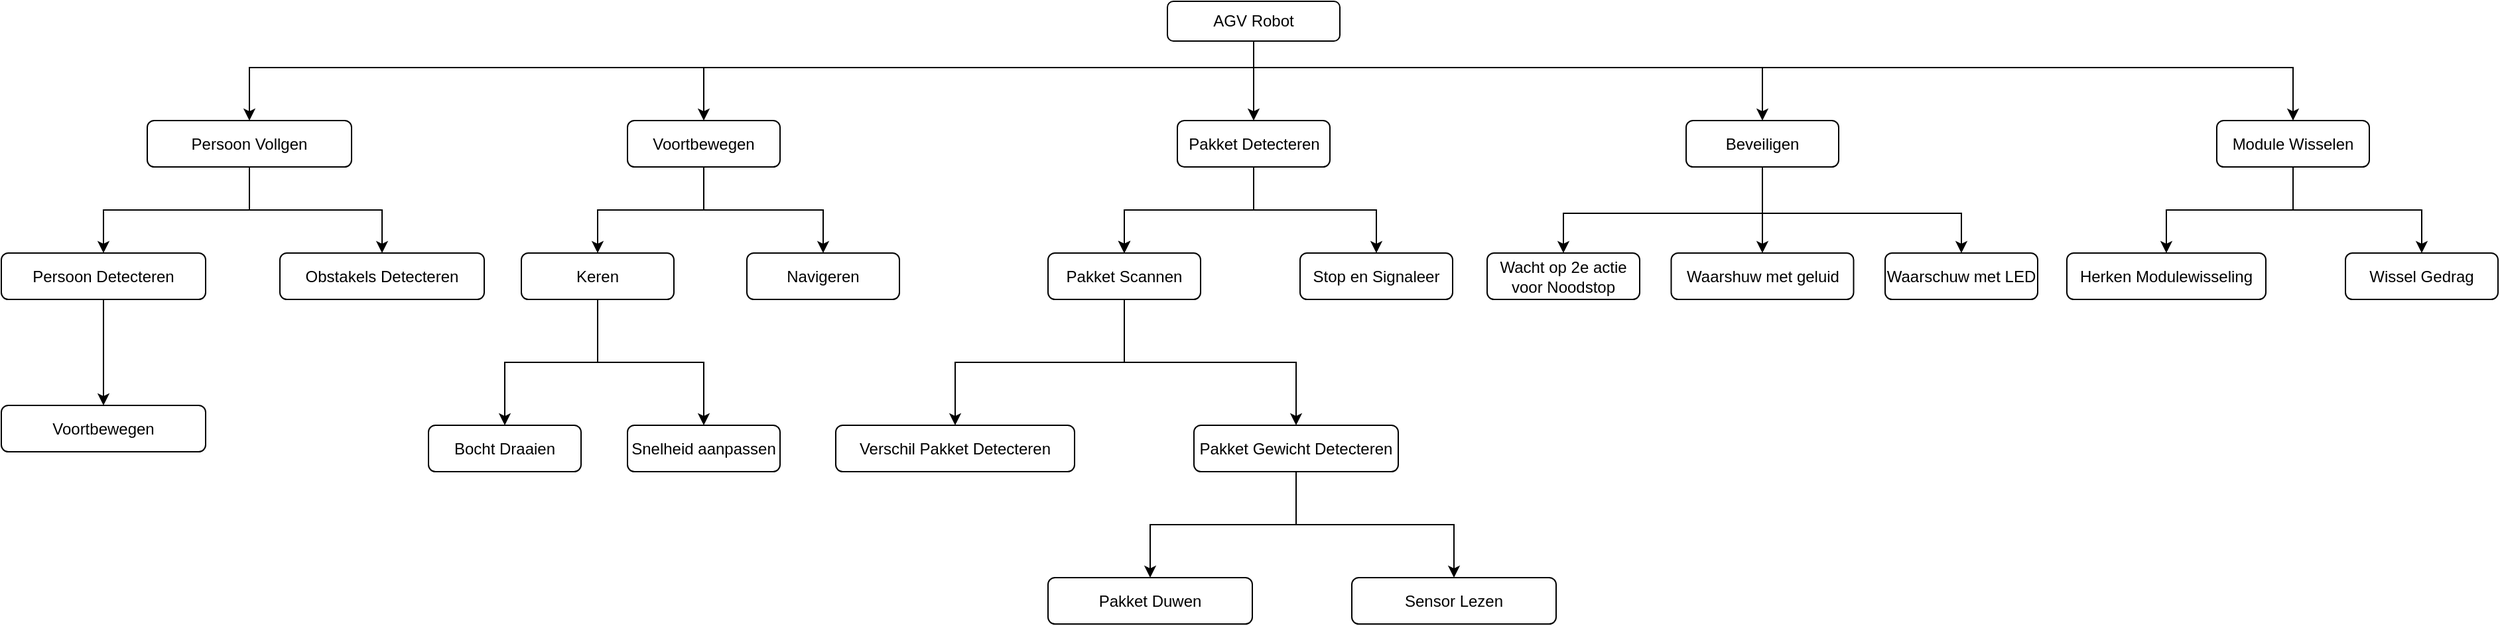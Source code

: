<mxfile version="26.2.14">
  <diagram name="Pagina-1" id="Kv2xIKdpE46pLU4eL4Tt">
    <mxGraphModel dx="3610" dy="1175" grid="1" gridSize="10" guides="1" tooltips="1" connect="1" arrows="1" fold="1" page="1" pageScale="1" pageWidth="827" pageHeight="1169" background="none" math="0" shadow="0">
      <root>
        <mxCell id="0" />
        <mxCell id="1" parent="0" />
        <mxCell id="UK86mSe1ED0umMSQW7se-94" style="edgeStyle=orthogonalEdgeStyle;rounded=0;orthogonalLoop=1;jettySize=auto;html=1;entryX=0.5;entryY=0;entryDx=0;entryDy=0;" edge="1" parent="1" source="UK86mSe1ED0umMSQW7se-1" target="UK86mSe1ED0umMSQW7se-83">
          <mxGeometry relative="1" as="geometry">
            <Array as="points">
              <mxPoint x="405" y="90" />
              <mxPoint x="-352" y="90" />
            </Array>
          </mxGeometry>
        </mxCell>
        <mxCell id="UK86mSe1ED0umMSQW7se-95" style="edgeStyle=orthogonalEdgeStyle;rounded=0;orthogonalLoop=1;jettySize=auto;html=1;entryX=0.5;entryY=0;entryDx=0;entryDy=0;" edge="1" parent="1" source="UK86mSe1ED0umMSQW7se-1" target="UK86mSe1ED0umMSQW7se-9">
          <mxGeometry relative="1" as="geometry">
            <Array as="points">
              <mxPoint x="405" y="90" />
              <mxPoint x="-9" y="90" />
            </Array>
          </mxGeometry>
        </mxCell>
        <mxCell id="UK86mSe1ED0umMSQW7se-96" style="edgeStyle=orthogonalEdgeStyle;rounded=0;orthogonalLoop=1;jettySize=auto;html=1;entryX=0.5;entryY=0;entryDx=0;entryDy=0;" edge="1" parent="1" source="UK86mSe1ED0umMSQW7se-1" target="UK86mSe1ED0umMSQW7se-6">
          <mxGeometry relative="1" as="geometry" />
        </mxCell>
        <mxCell id="UK86mSe1ED0umMSQW7se-97" style="edgeStyle=orthogonalEdgeStyle;rounded=0;orthogonalLoop=1;jettySize=auto;html=1;entryX=0.5;entryY=0;entryDx=0;entryDy=0;" edge="1" parent="1" source="UK86mSe1ED0umMSQW7se-1" target="UK86mSe1ED0umMSQW7se-10">
          <mxGeometry relative="1" as="geometry">
            <Array as="points">
              <mxPoint x="405" y="90" />
              <mxPoint x="789" y="90" />
            </Array>
          </mxGeometry>
        </mxCell>
        <mxCell id="UK86mSe1ED0umMSQW7se-98" style="edgeStyle=orthogonalEdgeStyle;rounded=0;orthogonalLoop=1;jettySize=auto;html=1;entryX=0.5;entryY=0;entryDx=0;entryDy=0;" edge="1" parent="1" source="UK86mSe1ED0umMSQW7se-1" target="UK86mSe1ED0umMSQW7se-69">
          <mxGeometry relative="1" as="geometry">
            <Array as="points">
              <mxPoint x="405" y="90" />
              <mxPoint x="1189" y="90" />
            </Array>
          </mxGeometry>
        </mxCell>
        <mxCell id="UK86mSe1ED0umMSQW7se-1" value="AGV Robot" style="rounded=1;whiteSpace=wrap;html=1;" vertex="1" parent="1">
          <mxGeometry x="340" y="40" width="130" height="30" as="geometry" />
        </mxCell>
        <mxCell id="UK86mSe1ED0umMSQW7se-31" value="" style="edgeStyle=orthogonalEdgeStyle;rounded=0;orthogonalLoop=1;jettySize=auto;html=1;" edge="1" parent="1" source="UK86mSe1ED0umMSQW7se-6" target="UK86mSe1ED0umMSQW7se-30">
          <mxGeometry relative="1" as="geometry" />
        </mxCell>
        <mxCell id="UK86mSe1ED0umMSQW7se-32" value="" style="edgeStyle=orthogonalEdgeStyle;rounded=0;orthogonalLoop=1;jettySize=auto;html=1;" edge="1" parent="1" source="UK86mSe1ED0umMSQW7se-6" target="UK86mSe1ED0umMSQW7se-30">
          <mxGeometry relative="1" as="geometry" />
        </mxCell>
        <mxCell id="UK86mSe1ED0umMSQW7se-33" value="" style="edgeStyle=orthogonalEdgeStyle;rounded=0;orthogonalLoop=1;jettySize=auto;html=1;" edge="1" parent="1" source="UK86mSe1ED0umMSQW7se-6" target="UK86mSe1ED0umMSQW7se-30">
          <mxGeometry relative="1" as="geometry" />
        </mxCell>
        <mxCell id="UK86mSe1ED0umMSQW7se-35" style="edgeStyle=orthogonalEdgeStyle;rounded=0;orthogonalLoop=1;jettySize=auto;html=1;entryX=0.5;entryY=0;entryDx=0;entryDy=0;" edge="1" parent="1" source="UK86mSe1ED0umMSQW7se-6" target="UK86mSe1ED0umMSQW7se-34">
          <mxGeometry relative="1" as="geometry" />
        </mxCell>
        <mxCell id="UK86mSe1ED0umMSQW7se-6" value="Pakket Detecteren" style="whiteSpace=wrap;html=1;rounded=1;" vertex="1" parent="1">
          <mxGeometry x="347.5" y="130" width="115" height="35" as="geometry" />
        </mxCell>
        <mxCell id="UK86mSe1ED0umMSQW7se-51" style="edgeStyle=orthogonalEdgeStyle;rounded=0;orthogonalLoop=1;jettySize=auto;html=1;entryX=0.5;entryY=0;entryDx=0;entryDy=0;" edge="1" parent="1" source="UK86mSe1ED0umMSQW7se-9" target="UK86mSe1ED0umMSQW7se-25">
          <mxGeometry relative="1" as="geometry" />
        </mxCell>
        <mxCell id="UK86mSe1ED0umMSQW7se-52" style="edgeStyle=orthogonalEdgeStyle;rounded=0;orthogonalLoop=1;jettySize=auto;html=1;entryX=0.5;entryY=0;entryDx=0;entryDy=0;" edge="1" parent="1" source="UK86mSe1ED0umMSQW7se-9" target="UK86mSe1ED0umMSQW7se-26">
          <mxGeometry relative="1" as="geometry" />
        </mxCell>
        <mxCell id="UK86mSe1ED0umMSQW7se-9" value="Voortbewegen" style="whiteSpace=wrap;html=1;rounded=1;" vertex="1" parent="1">
          <mxGeometry x="-67" y="130" width="115" height="35" as="geometry" />
        </mxCell>
        <mxCell id="UK86mSe1ED0umMSQW7se-99" style="edgeStyle=orthogonalEdgeStyle;rounded=0;orthogonalLoop=1;jettySize=auto;html=1;entryX=0.5;entryY=0;entryDx=0;entryDy=0;" edge="1" parent="1" source="UK86mSe1ED0umMSQW7se-10" target="UK86mSe1ED0umMSQW7se-44">
          <mxGeometry relative="1" as="geometry" />
        </mxCell>
        <mxCell id="UK86mSe1ED0umMSQW7se-102" style="edgeStyle=orthogonalEdgeStyle;rounded=0;orthogonalLoop=1;jettySize=auto;html=1;entryX=0.5;entryY=0;entryDx=0;entryDy=0;" edge="1" parent="1" source="UK86mSe1ED0umMSQW7se-10" target="UK86mSe1ED0umMSQW7se-46">
          <mxGeometry relative="1" as="geometry">
            <Array as="points">
              <mxPoint x="789" y="200" />
              <mxPoint x="939" y="200" />
            </Array>
          </mxGeometry>
        </mxCell>
        <mxCell id="UK86mSe1ED0umMSQW7se-103" style="edgeStyle=orthogonalEdgeStyle;rounded=0;orthogonalLoop=1;jettySize=auto;html=1;entryX=0.5;entryY=0;entryDx=0;entryDy=0;" edge="1" parent="1" source="UK86mSe1ED0umMSQW7se-10" target="UK86mSe1ED0umMSQW7se-41">
          <mxGeometry relative="1" as="geometry">
            <Array as="points">
              <mxPoint x="789" y="200" />
              <mxPoint x="639" y="200" />
            </Array>
          </mxGeometry>
        </mxCell>
        <mxCell id="UK86mSe1ED0umMSQW7se-10" value="Beveiligen" style="whiteSpace=wrap;html=1;rounded=1;" vertex="1" parent="1">
          <mxGeometry x="731" y="130" width="115" height="35" as="geometry" />
        </mxCell>
        <mxCell id="UK86mSe1ED0umMSQW7se-53" style="edgeStyle=orthogonalEdgeStyle;rounded=0;orthogonalLoop=1;jettySize=auto;html=1;entryX=0.5;entryY=0;entryDx=0;entryDy=0;" edge="1" parent="1" source="UK86mSe1ED0umMSQW7se-25" target="UK86mSe1ED0umMSQW7se-37">
          <mxGeometry relative="1" as="geometry" />
        </mxCell>
        <mxCell id="UK86mSe1ED0umMSQW7se-54" style="edgeStyle=orthogonalEdgeStyle;rounded=0;orthogonalLoop=1;jettySize=auto;html=1;entryX=0.5;entryY=0;entryDx=0;entryDy=0;" edge="1" parent="1" source="UK86mSe1ED0umMSQW7se-25" target="UK86mSe1ED0umMSQW7se-39">
          <mxGeometry relative="1" as="geometry" />
        </mxCell>
        <mxCell id="UK86mSe1ED0umMSQW7se-25" value="Keren" style="whiteSpace=wrap;html=1;rounded=1;" vertex="1" parent="1">
          <mxGeometry x="-147" y="230" width="115" height="35" as="geometry" />
        </mxCell>
        <mxCell id="UK86mSe1ED0umMSQW7se-26" value="Navigeren" style="whiteSpace=wrap;html=1;rounded=1;" vertex="1" parent="1">
          <mxGeometry x="23" y="230" width="115" height="35" as="geometry" />
        </mxCell>
        <mxCell id="UK86mSe1ED0umMSQW7se-60" value="" style="edgeStyle=orthogonalEdgeStyle;rounded=0;orthogonalLoop=1;jettySize=auto;html=1;" edge="1" parent="1" source="UK86mSe1ED0umMSQW7se-30" target="UK86mSe1ED0umMSQW7se-59">
          <mxGeometry relative="1" as="geometry" />
        </mxCell>
        <mxCell id="UK86mSe1ED0umMSQW7se-64" style="edgeStyle=orthogonalEdgeStyle;rounded=0;orthogonalLoop=1;jettySize=auto;html=1;entryX=0.5;entryY=0;entryDx=0;entryDy=0;" edge="1" parent="1" source="UK86mSe1ED0umMSQW7se-30" target="UK86mSe1ED0umMSQW7se-61">
          <mxGeometry relative="1" as="geometry" />
        </mxCell>
        <mxCell id="UK86mSe1ED0umMSQW7se-30" value="Pakket Scannen" style="whiteSpace=wrap;html=1;rounded=1;" vertex="1" parent="1">
          <mxGeometry x="250" y="230" width="115" height="35" as="geometry" />
        </mxCell>
        <mxCell id="UK86mSe1ED0umMSQW7se-34" value="Stop en Signaleer" style="whiteSpace=wrap;html=1;rounded=1;" vertex="1" parent="1">
          <mxGeometry x="440" y="230" width="115" height="35" as="geometry" />
        </mxCell>
        <mxCell id="UK86mSe1ED0umMSQW7se-37" value="Bocht Draaien" style="whiteSpace=wrap;html=1;rounded=1;" vertex="1" parent="1">
          <mxGeometry x="-217" y="360" width="115" height="35" as="geometry" />
        </mxCell>
        <mxCell id="UK86mSe1ED0umMSQW7se-39" value="Snelheid aanpassen" style="whiteSpace=wrap;html=1;rounded=1;" vertex="1" parent="1">
          <mxGeometry x="-67" y="360" width="115" height="35" as="geometry" />
        </mxCell>
        <mxCell id="UK86mSe1ED0umMSQW7se-41" value="Wacht op 2e actie voor Noodstop" style="whiteSpace=wrap;html=1;rounded=1;" vertex="1" parent="1">
          <mxGeometry x="581" y="230" width="115" height="35" as="geometry" />
        </mxCell>
        <mxCell id="UK86mSe1ED0umMSQW7se-44" value="Waarshuw met geluid" style="whiteSpace=wrap;html=1;rounded=1;" vertex="1" parent="1">
          <mxGeometry x="719.75" y="230" width="137.5" height="35" as="geometry" />
        </mxCell>
        <mxCell id="UK86mSe1ED0umMSQW7se-46" value="Waarschuw met LED" style="whiteSpace=wrap;html=1;rounded=1;" vertex="1" parent="1">
          <mxGeometry x="881" y="230" width="115" height="35" as="geometry" />
        </mxCell>
        <mxCell id="UK86mSe1ED0umMSQW7se-59" value="Verschil Pakket Detecteren" style="whiteSpace=wrap;html=1;rounded=1;" vertex="1" parent="1">
          <mxGeometry x="90" y="360" width="180" height="35" as="geometry" />
        </mxCell>
        <mxCell id="UK86mSe1ED0umMSQW7se-80" value="" style="edgeStyle=orthogonalEdgeStyle;rounded=0;orthogonalLoop=1;jettySize=auto;html=1;" edge="1" parent="1" source="UK86mSe1ED0umMSQW7se-61" target="UK86mSe1ED0umMSQW7se-79">
          <mxGeometry relative="1" as="geometry" />
        </mxCell>
        <mxCell id="UK86mSe1ED0umMSQW7se-82" style="edgeStyle=orthogonalEdgeStyle;rounded=0;orthogonalLoop=1;jettySize=auto;html=1;" edge="1" parent="1" source="UK86mSe1ED0umMSQW7se-61" target="UK86mSe1ED0umMSQW7se-81">
          <mxGeometry relative="1" as="geometry" />
        </mxCell>
        <mxCell id="UK86mSe1ED0umMSQW7se-61" value="Pakket Gewicht Detecteren" style="whiteSpace=wrap;html=1;rounded=1;" vertex="1" parent="1">
          <mxGeometry x="360" y="360" width="154" height="35" as="geometry" />
        </mxCell>
        <mxCell id="UK86mSe1ED0umMSQW7se-100" style="edgeStyle=orthogonalEdgeStyle;rounded=0;orthogonalLoop=1;jettySize=auto;html=1;entryX=0.5;entryY=0;entryDx=0;entryDy=0;" edge="1" parent="1" source="UK86mSe1ED0umMSQW7se-69" target="UK86mSe1ED0umMSQW7se-71">
          <mxGeometry relative="1" as="geometry" />
        </mxCell>
        <mxCell id="UK86mSe1ED0umMSQW7se-101" style="edgeStyle=orthogonalEdgeStyle;rounded=0;orthogonalLoop=1;jettySize=auto;html=1;entryX=0.5;entryY=0;entryDx=0;entryDy=0;" edge="1" parent="1" source="UK86mSe1ED0umMSQW7se-69" target="UK86mSe1ED0umMSQW7se-73">
          <mxGeometry relative="1" as="geometry" />
        </mxCell>
        <mxCell id="UK86mSe1ED0umMSQW7se-69" value="Module Wisselen" style="whiteSpace=wrap;html=1;rounded=1;" vertex="1" parent="1">
          <mxGeometry x="1131" y="130" width="115" height="35" as="geometry" />
        </mxCell>
        <mxCell id="UK86mSe1ED0umMSQW7se-71" value="Herken Modulewisseling" style="whiteSpace=wrap;html=1;rounded=1;" vertex="1" parent="1">
          <mxGeometry x="1018" y="230" width="150" height="35" as="geometry" />
        </mxCell>
        <mxCell id="UK86mSe1ED0umMSQW7se-73" value="Wissel Gedrag" style="whiteSpace=wrap;html=1;rounded=1;" vertex="1" parent="1">
          <mxGeometry x="1228" y="230" width="115" height="35" as="geometry" />
        </mxCell>
        <mxCell id="UK86mSe1ED0umMSQW7se-79" value="Pakket Duwen" style="whiteSpace=wrap;html=1;rounded=1;" vertex="1" parent="1">
          <mxGeometry x="250" y="475" width="154" height="35" as="geometry" />
        </mxCell>
        <mxCell id="UK86mSe1ED0umMSQW7se-81" value="Sensor Lezen" style="whiteSpace=wrap;html=1;rounded=1;" vertex="1" parent="1">
          <mxGeometry x="479" y="475" width="154" height="35" as="geometry" />
        </mxCell>
        <mxCell id="UK86mSe1ED0umMSQW7se-91" style="edgeStyle=orthogonalEdgeStyle;rounded=0;orthogonalLoop=1;jettySize=auto;html=1;entryX=0.5;entryY=0;entryDx=0;entryDy=0;" edge="1" parent="1" source="UK86mSe1ED0umMSQW7se-83" target="UK86mSe1ED0umMSQW7se-88">
          <mxGeometry relative="1" as="geometry" />
        </mxCell>
        <mxCell id="UK86mSe1ED0umMSQW7se-92" style="edgeStyle=orthogonalEdgeStyle;rounded=0;orthogonalLoop=1;jettySize=auto;html=1;entryX=0.5;entryY=0;entryDx=0;entryDy=0;" edge="1" parent="1" source="UK86mSe1ED0umMSQW7se-83" target="UK86mSe1ED0umMSQW7se-85">
          <mxGeometry relative="1" as="geometry" />
        </mxCell>
        <mxCell id="UK86mSe1ED0umMSQW7se-83" value="Persoon Vollgen" style="whiteSpace=wrap;html=1;rounded=1;" vertex="1" parent="1">
          <mxGeometry x="-429" y="130" width="154" height="35" as="geometry" />
        </mxCell>
        <mxCell id="UK86mSe1ED0umMSQW7se-105" value="" style="edgeStyle=orthogonalEdgeStyle;rounded=0;orthogonalLoop=1;jettySize=auto;html=1;" edge="1" parent="1" source="UK86mSe1ED0umMSQW7se-85" target="UK86mSe1ED0umMSQW7se-104">
          <mxGeometry relative="1" as="geometry" />
        </mxCell>
        <mxCell id="UK86mSe1ED0umMSQW7se-85" value="Persoon Detecteren" style="whiteSpace=wrap;html=1;rounded=1;" vertex="1" parent="1">
          <mxGeometry x="-539" y="230" width="154" height="35" as="geometry" />
        </mxCell>
        <mxCell id="UK86mSe1ED0umMSQW7se-88" value="Obstakels Detecteren" style="whiteSpace=wrap;html=1;rounded=1;" vertex="1" parent="1">
          <mxGeometry x="-329" y="230" width="154" height="35" as="geometry" />
        </mxCell>
        <mxCell id="UK86mSe1ED0umMSQW7se-104" value="Voortbewegen" style="whiteSpace=wrap;html=1;rounded=1;" vertex="1" parent="1">
          <mxGeometry x="-539" y="345" width="154" height="35" as="geometry" />
        </mxCell>
      </root>
    </mxGraphModel>
  </diagram>
</mxfile>
